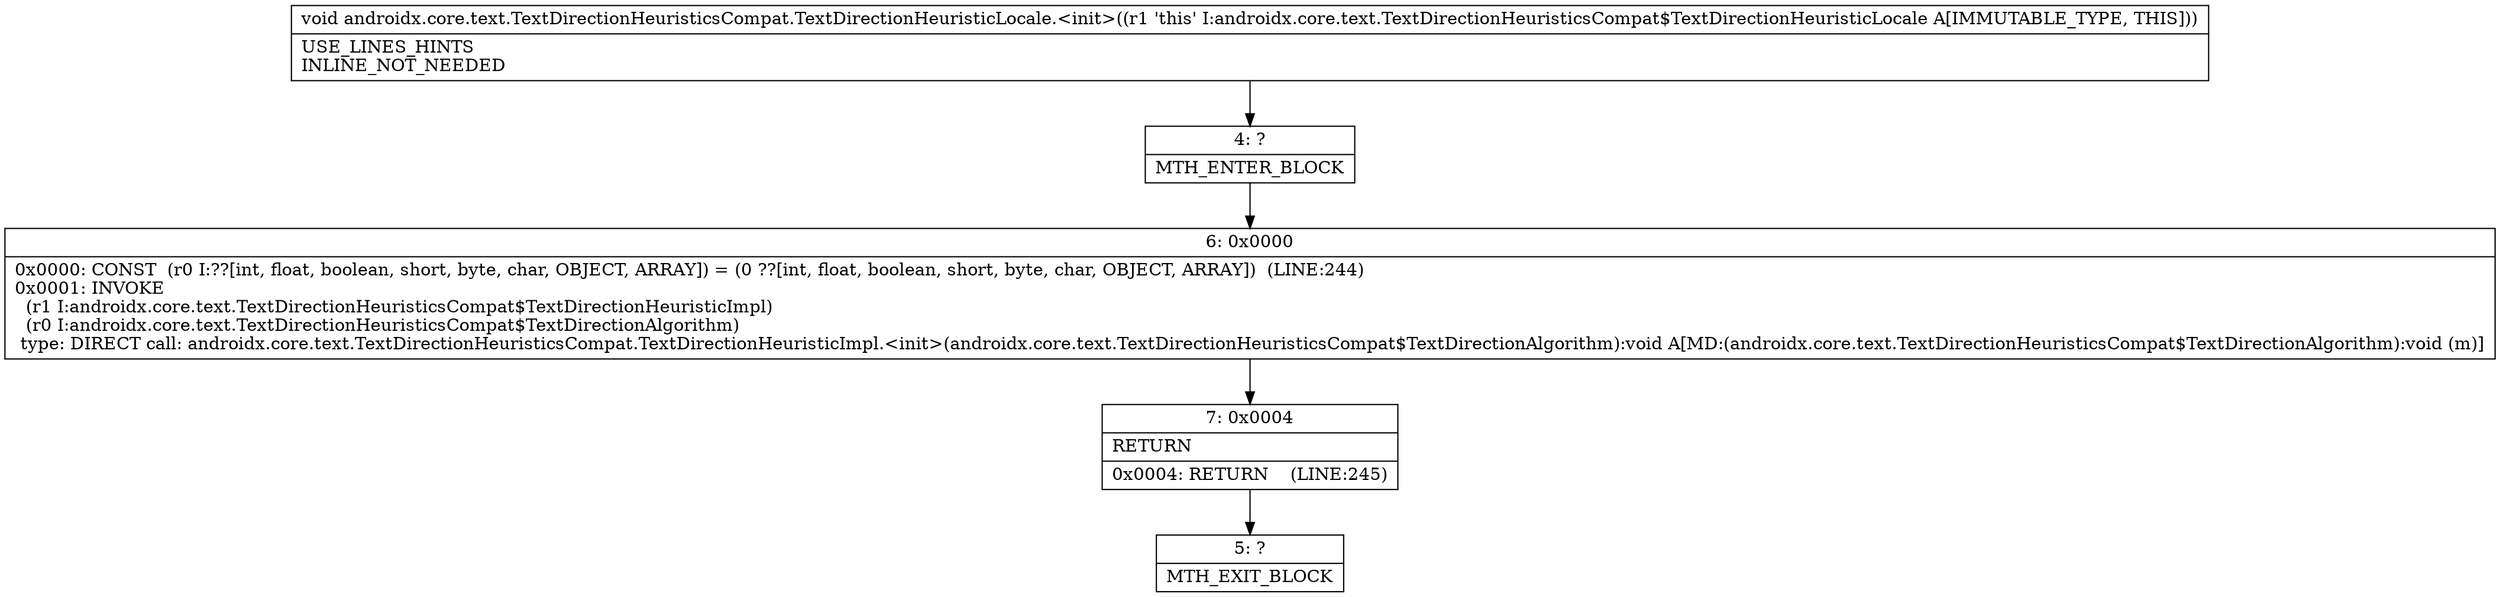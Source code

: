 digraph "CFG forandroidx.core.text.TextDirectionHeuristicsCompat.TextDirectionHeuristicLocale.\<init\>()V" {
Node_4 [shape=record,label="{4\:\ ?|MTH_ENTER_BLOCK\l}"];
Node_6 [shape=record,label="{6\:\ 0x0000|0x0000: CONST  (r0 I:??[int, float, boolean, short, byte, char, OBJECT, ARRAY]) = (0 ??[int, float, boolean, short, byte, char, OBJECT, ARRAY])  (LINE:244)\l0x0001: INVOKE  \l  (r1 I:androidx.core.text.TextDirectionHeuristicsCompat$TextDirectionHeuristicImpl)\l  (r0 I:androidx.core.text.TextDirectionHeuristicsCompat$TextDirectionAlgorithm)\l type: DIRECT call: androidx.core.text.TextDirectionHeuristicsCompat.TextDirectionHeuristicImpl.\<init\>(androidx.core.text.TextDirectionHeuristicsCompat$TextDirectionAlgorithm):void A[MD:(androidx.core.text.TextDirectionHeuristicsCompat$TextDirectionAlgorithm):void (m)]\l}"];
Node_7 [shape=record,label="{7\:\ 0x0004|RETURN\l|0x0004: RETURN    (LINE:245)\l}"];
Node_5 [shape=record,label="{5\:\ ?|MTH_EXIT_BLOCK\l}"];
MethodNode[shape=record,label="{void androidx.core.text.TextDirectionHeuristicsCompat.TextDirectionHeuristicLocale.\<init\>((r1 'this' I:androidx.core.text.TextDirectionHeuristicsCompat$TextDirectionHeuristicLocale A[IMMUTABLE_TYPE, THIS]))  | USE_LINES_HINTS\lINLINE_NOT_NEEDED\l}"];
MethodNode -> Node_4;Node_4 -> Node_6;
Node_6 -> Node_7;
Node_7 -> Node_5;
}

